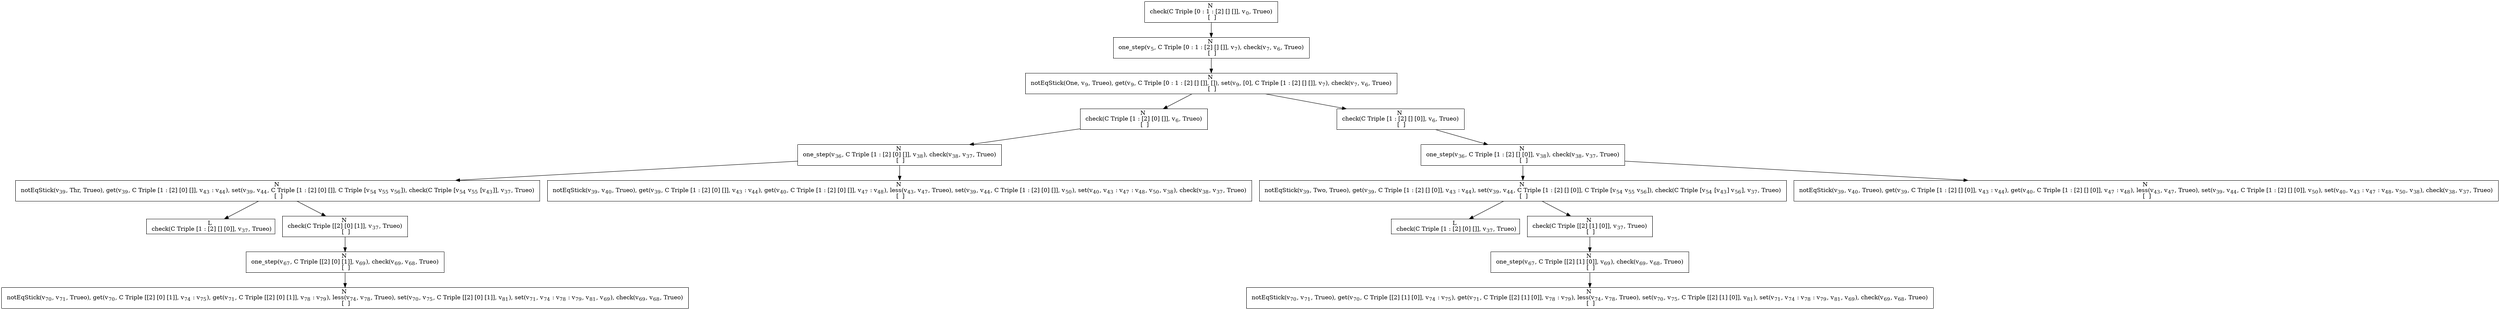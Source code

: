 digraph {
    graph [rankdir=TB
          ,bgcolor=transparent];
    node [shape=box
         ,fillcolor=white
         ,style=filled];
    0 [label=<N <BR/> check(C Triple [0 : 1 : [2] [] []], v<SUB>0</SUB>, Trueo) <BR/>  [  ] >];
    1 [label=<N <BR/> one_step(v<SUB>5</SUB>, C Triple [0 : 1 : [2] [] []], v<SUB>7</SUB>), check(v<SUB>7</SUB>, v<SUB>6</SUB>, Trueo) <BR/>  [  ] >];
    2 [label=<N <BR/> notEqStick(One, v<SUB>9</SUB>, Trueo), get(v<SUB>9</SUB>, C Triple [0 : 1 : [2] [] []], []), set(v<SUB>9</SUB>, [0], C Triple [1 : [2] [] []], v<SUB>7</SUB>), check(v<SUB>7</SUB>, v<SUB>6</SUB>, Trueo) <BR/>  [  ] >];
    3 [label=<N <BR/> check(C Triple [1 : [2] [0] []], v<SUB>6</SUB>, Trueo) <BR/>  [  ] >];
    4 [label=<N <BR/> check(C Triple [1 : [2] [] [0]], v<SUB>6</SUB>, Trueo) <BR/>  [  ] >];
    5 [label=<N <BR/> one_step(v<SUB>36</SUB>, C Triple [1 : [2] [0] []], v<SUB>38</SUB>), check(v<SUB>38</SUB>, v<SUB>37</SUB>, Trueo) <BR/>  [  ] >];
    6 [label=<N <BR/> notEqStick(v<SUB>39</SUB>, Thr, Trueo), get(v<SUB>39</SUB>, C Triple [1 : [2] [0] []], v<SUB>43</SUB> : v<SUB>44</SUB>), set(v<SUB>39</SUB>, v<SUB>44</SUB>, C Triple [1 : [2] [0] []], C Triple [v<SUB>54</SUB> v<SUB>55</SUB> v<SUB>56</SUB>]), check(C Triple [v<SUB>54</SUB> v<SUB>55</SUB> [v<SUB>43</SUB>]], v<SUB>37</SUB>, Trueo) <BR/>  [  ] >];
    7 [label=<N <BR/> notEqStick(v<SUB>39</SUB>, v<SUB>40</SUB>, Trueo), get(v<SUB>39</SUB>, C Triple [1 : [2] [0] []], v<SUB>43</SUB> : v<SUB>44</SUB>), get(v<SUB>40</SUB>, C Triple [1 : [2] [0] []], v<SUB>47</SUB> : v<SUB>48</SUB>), less(v<SUB>43</SUB>, v<SUB>47</SUB>, Trueo), set(v<SUB>39</SUB>, v<SUB>44</SUB>, C Triple [1 : [2] [0] []], v<SUB>50</SUB>), set(v<SUB>40</SUB>, v<SUB>43</SUB> : v<SUB>47</SUB> : v<SUB>48</SUB>, v<SUB>50</SUB>, v<SUB>38</SUB>), check(v<SUB>38</SUB>, v<SUB>37</SUB>, Trueo) <BR/>  [  ] >];
    8 [label=<L <BR/> check(C Triple [1 : [2] [] [0]], v<SUB>37</SUB>, Trueo)>];
    9 [label=<N <BR/> check(C Triple [[2] [0] [1]], v<SUB>37</SUB>, Trueo) <BR/>  [  ] >];
    10 [label=<N <BR/> one_step(v<SUB>67</SUB>, C Triple [[2] [0] [1]], v<SUB>69</SUB>), check(v<SUB>69</SUB>, v<SUB>68</SUB>, Trueo) <BR/>  [  ] >];
    11 [label=<N <BR/> notEqStick(v<SUB>70</SUB>, v<SUB>71</SUB>, Trueo), get(v<SUB>70</SUB>, C Triple [[2] [0] [1]], v<SUB>74</SUB> : v<SUB>75</SUB>), get(v<SUB>71</SUB>, C Triple [[2] [0] [1]], v<SUB>78</SUB> : v<SUB>79</SUB>), less(v<SUB>74</SUB>, v<SUB>78</SUB>, Trueo), set(v<SUB>70</SUB>, v<SUB>75</SUB>, C Triple [[2] [0] [1]], v<SUB>81</SUB>), set(v<SUB>71</SUB>, v<SUB>74</SUB> : v<SUB>78</SUB> : v<SUB>79</SUB>, v<SUB>81</SUB>, v<SUB>69</SUB>), check(v<SUB>69</SUB>, v<SUB>68</SUB>, Trueo) <BR/>  [  ] >];
    12 [label=<N <BR/> one_step(v<SUB>36</SUB>, C Triple [1 : [2] [] [0]], v<SUB>38</SUB>), check(v<SUB>38</SUB>, v<SUB>37</SUB>, Trueo) <BR/>  [  ] >];
    13 [label=<N <BR/> notEqStick(v<SUB>39</SUB>, Two, Trueo), get(v<SUB>39</SUB>, C Triple [1 : [2] [] [0]], v<SUB>43</SUB> : v<SUB>44</SUB>), set(v<SUB>39</SUB>, v<SUB>44</SUB>, C Triple [1 : [2] [] [0]], C Triple [v<SUB>54</SUB> v<SUB>55</SUB> v<SUB>56</SUB>]), check(C Triple [v<SUB>54</SUB> [v<SUB>43</SUB>] v<SUB>56</SUB>], v<SUB>37</SUB>, Trueo) <BR/>  [  ] >];
    14 [label=<N <BR/> notEqStick(v<SUB>39</SUB>, v<SUB>40</SUB>, Trueo), get(v<SUB>39</SUB>, C Triple [1 : [2] [] [0]], v<SUB>43</SUB> : v<SUB>44</SUB>), get(v<SUB>40</SUB>, C Triple [1 : [2] [] [0]], v<SUB>47</SUB> : v<SUB>48</SUB>), less(v<SUB>43</SUB>, v<SUB>47</SUB>, Trueo), set(v<SUB>39</SUB>, v<SUB>44</SUB>, C Triple [1 : [2] [] [0]], v<SUB>50</SUB>), set(v<SUB>40</SUB>, v<SUB>43</SUB> : v<SUB>47</SUB> : v<SUB>48</SUB>, v<SUB>50</SUB>, v<SUB>38</SUB>), check(v<SUB>38</SUB>, v<SUB>37</SUB>, Trueo) <BR/>  [  ] >];
    15 [label=<L <BR/> check(C Triple [1 : [2] [0] []], v<SUB>37</SUB>, Trueo)>];
    16 [label=<N <BR/> check(C Triple [[2] [1] [0]], v<SUB>37</SUB>, Trueo) <BR/>  [  ] >];
    17 [label=<N <BR/> one_step(v<SUB>67</SUB>, C Triple [[2] [1] [0]], v<SUB>69</SUB>), check(v<SUB>69</SUB>, v<SUB>68</SUB>, Trueo) <BR/>  [  ] >];
    18 [label=<N <BR/> notEqStick(v<SUB>70</SUB>, v<SUB>71</SUB>, Trueo), get(v<SUB>70</SUB>, C Triple [[2] [1] [0]], v<SUB>74</SUB> : v<SUB>75</SUB>), get(v<SUB>71</SUB>, C Triple [[2] [1] [0]], v<SUB>78</SUB> : v<SUB>79</SUB>), less(v<SUB>74</SUB>, v<SUB>78</SUB>, Trueo), set(v<SUB>70</SUB>, v<SUB>75</SUB>, C Triple [[2] [1] [0]], v<SUB>81</SUB>), set(v<SUB>71</SUB>, v<SUB>74</SUB> : v<SUB>78</SUB> : v<SUB>79</SUB>, v<SUB>81</SUB>, v<SUB>69</SUB>), check(v<SUB>69</SUB>, v<SUB>68</SUB>, Trueo) <BR/>  [  ] >];
    0 -> 1 [label=""];
    1 -> 2 [label=""];
    2 -> 3 [label=""];
    2 -> 4 [label=""];
    3 -> 5 [label=""];
    4 -> 12 [label=""];
    5 -> 6 [label=""];
    5 -> 7 [label=""];
    6 -> 8 [label=""];
    6 -> 9 [label=""];
    9 -> 10 [label=""];
    10 -> 11 [label=""];
    12 -> 13 [label=""];
    12 -> 14 [label=""];
    13 -> 15 [label=""];
    13 -> 16 [label=""];
    16 -> 17 [label=""];
    17 -> 18 [label=""];
}
